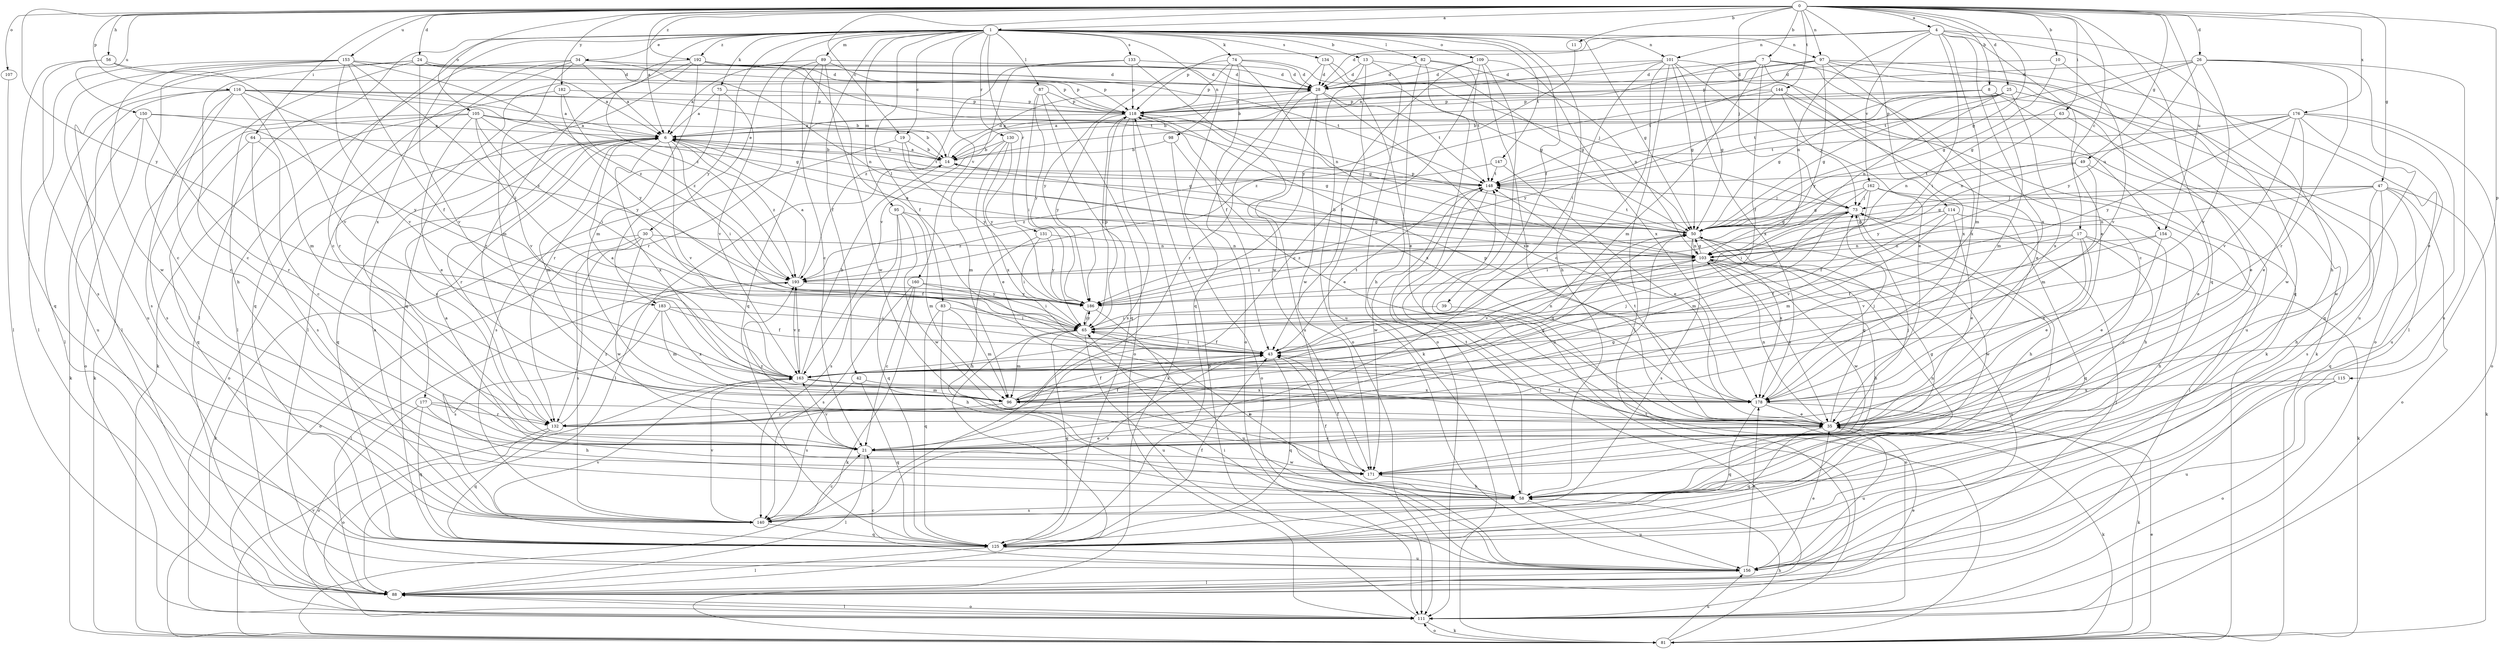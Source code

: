 strict digraph  {
0;
1;
4;
6;
7;
8;
10;
11;
13;
14;
17;
19;
21;
24;
25;
26;
28;
30;
34;
35;
39;
42;
43;
47;
49;
50;
56;
58;
63;
64;
65;
73;
74;
75;
81;
82;
83;
87;
88;
89;
95;
96;
97;
98;
101;
103;
105;
107;
109;
111;
114;
115;
116;
118;
125;
130;
131;
132;
133;
134;
140;
144;
147;
148;
150;
153;
154;
156;
160;
162;
163;
171;
176;
177;
178;
182;
183;
186;
192;
193;
0 -> 1  [label=a];
0 -> 4  [label=a];
0 -> 6  [label=a];
0 -> 7  [label=b];
0 -> 8  [label=b];
0 -> 10  [label=b];
0 -> 11  [label=b];
0 -> 17  [label=c];
0 -> 19  [label=c];
0 -> 24  [label=d];
0 -> 25  [label=d];
0 -> 26  [label=d];
0 -> 47  [label=g];
0 -> 49  [label=g];
0 -> 50  [label=g];
0 -> 56  [label=h];
0 -> 63  [label=i];
0 -> 64  [label=i];
0 -> 73  [label=j];
0 -> 97  [label=n];
0 -> 105  [label=o];
0 -> 107  [label=o];
0 -> 114  [label=p];
0 -> 115  [label=p];
0 -> 116  [label=p];
0 -> 125  [label=q];
0 -> 144  [label=t];
0 -> 150  [label=u];
0 -> 153  [label=u];
0 -> 154  [label=u];
0 -> 176  [label=x];
0 -> 182  [label=y];
0 -> 183  [label=y];
0 -> 192  [label=z];
1 -> 13  [label=b];
1 -> 19  [label=c];
1 -> 21  [label=c];
1 -> 30  [label=e];
1 -> 34  [label=e];
1 -> 39  [label=f];
1 -> 42  [label=f];
1 -> 50  [label=g];
1 -> 58  [label=h];
1 -> 74  [label=k];
1 -> 75  [label=k];
1 -> 82  [label=l];
1 -> 83  [label=l];
1 -> 87  [label=l];
1 -> 88  [label=l];
1 -> 89  [label=m];
1 -> 95  [label=m];
1 -> 97  [label=n];
1 -> 98  [label=n];
1 -> 101  [label=n];
1 -> 109  [label=o];
1 -> 130  [label=r];
1 -> 131  [label=r];
1 -> 133  [label=s];
1 -> 134  [label=s];
1 -> 147  [label=t];
1 -> 160  [label=v];
1 -> 177  [label=x];
1 -> 183  [label=y];
1 -> 192  [label=z];
1 -> 193  [label=z];
4 -> 28  [label=d];
4 -> 35  [label=e];
4 -> 58  [label=h];
4 -> 65  [label=i];
4 -> 96  [label=m];
4 -> 101  [label=n];
4 -> 103  [label=n];
4 -> 118  [label=p];
4 -> 125  [label=q];
4 -> 162  [label=v];
4 -> 178  [label=x];
6 -> 14  [label=b];
6 -> 21  [label=c];
6 -> 50  [label=g];
6 -> 65  [label=i];
6 -> 96  [label=m];
6 -> 111  [label=o];
6 -> 125  [label=q];
6 -> 132  [label=r];
6 -> 148  [label=t];
6 -> 163  [label=v];
6 -> 178  [label=x];
6 -> 193  [label=z];
7 -> 6  [label=a];
7 -> 21  [label=c];
7 -> 28  [label=d];
7 -> 43  [label=f];
7 -> 50  [label=g];
7 -> 81  [label=k];
7 -> 96  [label=m];
7 -> 178  [label=x];
8 -> 14  [label=b];
8 -> 50  [label=g];
8 -> 96  [label=m];
8 -> 118  [label=p];
8 -> 154  [label=u];
8 -> 171  [label=w];
10 -> 28  [label=d];
10 -> 50  [label=g];
10 -> 163  [label=v];
11 -> 186  [label=y];
13 -> 28  [label=d];
13 -> 50  [label=g];
13 -> 81  [label=k];
13 -> 111  [label=o];
13 -> 156  [label=u];
14 -> 6  [label=a];
14 -> 28  [label=d];
14 -> 88  [label=l];
14 -> 148  [label=t];
17 -> 21  [label=c];
17 -> 35  [label=e];
17 -> 43  [label=f];
17 -> 81  [label=k];
17 -> 103  [label=n];
17 -> 163  [label=v];
17 -> 178  [label=x];
19 -> 14  [label=b];
19 -> 50  [label=g];
19 -> 140  [label=s];
19 -> 186  [label=y];
21 -> 35  [label=e];
21 -> 50  [label=g];
21 -> 73  [label=j];
21 -> 88  [label=l];
21 -> 163  [label=v];
21 -> 171  [label=w];
21 -> 193  [label=z];
24 -> 6  [label=a];
24 -> 21  [label=c];
24 -> 28  [label=d];
24 -> 58  [label=h];
24 -> 88  [label=l];
24 -> 148  [label=t];
24 -> 163  [label=v];
25 -> 14  [label=b];
25 -> 50  [label=g];
25 -> 103  [label=n];
25 -> 118  [label=p];
25 -> 125  [label=q];
25 -> 148  [label=t];
25 -> 178  [label=x];
26 -> 28  [label=d];
26 -> 35  [label=e];
26 -> 50  [label=g];
26 -> 132  [label=r];
26 -> 148  [label=t];
26 -> 156  [label=u];
26 -> 163  [label=v];
26 -> 186  [label=y];
28 -> 118  [label=p];
28 -> 132  [label=r];
28 -> 148  [label=t];
28 -> 156  [label=u];
28 -> 171  [label=w];
28 -> 178  [label=x];
30 -> 43  [label=f];
30 -> 81  [label=k];
30 -> 103  [label=n];
30 -> 111  [label=o];
30 -> 140  [label=s];
30 -> 171  [label=w];
34 -> 6  [label=a];
34 -> 28  [label=d];
34 -> 88  [label=l];
34 -> 96  [label=m];
34 -> 103  [label=n];
34 -> 125  [label=q];
34 -> 132  [label=r];
35 -> 21  [label=c];
35 -> 43  [label=f];
35 -> 50  [label=g];
35 -> 81  [label=k];
35 -> 103  [label=n];
35 -> 125  [label=q];
35 -> 148  [label=t];
35 -> 156  [label=u];
39 -> 65  [label=i];
39 -> 111  [label=o];
42 -> 125  [label=q];
42 -> 140  [label=s];
42 -> 178  [label=x];
43 -> 65  [label=i];
43 -> 103  [label=n];
43 -> 125  [label=q];
43 -> 140  [label=s];
43 -> 148  [label=t];
43 -> 163  [label=v];
47 -> 50  [label=g];
47 -> 58  [label=h];
47 -> 73  [label=j];
47 -> 81  [label=k];
47 -> 103  [label=n];
47 -> 111  [label=o];
47 -> 125  [label=q];
47 -> 140  [label=s];
49 -> 35  [label=e];
49 -> 96  [label=m];
49 -> 148  [label=t];
49 -> 186  [label=y];
50 -> 103  [label=n];
50 -> 118  [label=p];
50 -> 140  [label=s];
50 -> 148  [label=t];
50 -> 171  [label=w];
50 -> 178  [label=x];
50 -> 193  [label=z];
56 -> 28  [label=d];
56 -> 125  [label=q];
56 -> 140  [label=s];
56 -> 163  [label=v];
58 -> 6  [label=a];
58 -> 43  [label=f];
58 -> 65  [label=i];
58 -> 103  [label=n];
58 -> 140  [label=s];
58 -> 148  [label=t];
58 -> 156  [label=u];
63 -> 6  [label=a];
63 -> 35  [label=e];
63 -> 103  [label=n];
64 -> 14  [label=b];
64 -> 21  [label=c];
64 -> 125  [label=q];
64 -> 140  [label=s];
65 -> 43  [label=f];
65 -> 88  [label=l];
65 -> 96  [label=m];
65 -> 118  [label=p];
65 -> 125  [label=q];
65 -> 156  [label=u];
65 -> 186  [label=y];
73 -> 50  [label=g];
73 -> 58  [label=h];
73 -> 65  [label=i];
73 -> 96  [label=m];
73 -> 193  [label=z];
74 -> 28  [label=d];
74 -> 43  [label=f];
74 -> 73  [label=j];
74 -> 103  [label=n];
74 -> 118  [label=p];
74 -> 125  [label=q];
74 -> 186  [label=y];
75 -> 6  [label=a];
75 -> 118  [label=p];
75 -> 132  [label=r];
75 -> 163  [label=v];
81 -> 35  [label=e];
81 -> 58  [label=h];
81 -> 111  [label=o];
81 -> 148  [label=t];
81 -> 156  [label=u];
81 -> 163  [label=v];
82 -> 28  [label=d];
82 -> 58  [label=h];
82 -> 103  [label=n];
82 -> 111  [label=o];
82 -> 148  [label=t];
83 -> 58  [label=h];
83 -> 65  [label=i];
83 -> 96  [label=m];
83 -> 125  [label=q];
87 -> 65  [label=i];
87 -> 111  [label=o];
87 -> 118  [label=p];
87 -> 125  [label=q];
87 -> 186  [label=y];
88 -> 35  [label=e];
88 -> 73  [label=j];
88 -> 111  [label=o];
89 -> 6  [label=a];
89 -> 21  [label=c];
89 -> 28  [label=d];
89 -> 118  [label=p];
89 -> 125  [label=q];
89 -> 132  [label=r];
89 -> 171  [label=w];
95 -> 50  [label=g];
95 -> 96  [label=m];
95 -> 125  [label=q];
95 -> 140  [label=s];
95 -> 171  [label=w];
96 -> 43  [label=f];
96 -> 50  [label=g];
96 -> 73  [label=j];
96 -> 132  [label=r];
97 -> 28  [label=d];
97 -> 88  [label=l];
97 -> 111  [label=o];
97 -> 118  [label=p];
97 -> 148  [label=t];
97 -> 156  [label=u];
97 -> 178  [label=x];
97 -> 186  [label=y];
98 -> 14  [label=b];
98 -> 35  [label=e];
98 -> 111  [label=o];
101 -> 14  [label=b];
101 -> 21  [label=c];
101 -> 28  [label=d];
101 -> 35  [label=e];
101 -> 50  [label=g];
101 -> 65  [label=i];
101 -> 81  [label=k];
101 -> 88  [label=l];
101 -> 178  [label=x];
103 -> 6  [label=a];
103 -> 14  [label=b];
103 -> 35  [label=e];
103 -> 50  [label=g];
103 -> 58  [label=h];
103 -> 156  [label=u];
103 -> 163  [label=v];
103 -> 171  [label=w];
103 -> 193  [label=z];
105 -> 6  [label=a];
105 -> 14  [label=b];
105 -> 35  [label=e];
105 -> 65  [label=i];
105 -> 81  [label=k];
105 -> 140  [label=s];
105 -> 163  [label=v];
105 -> 186  [label=y];
107 -> 88  [label=l];
109 -> 21  [label=c];
109 -> 28  [label=d];
109 -> 35  [label=e];
109 -> 43  [label=f];
109 -> 111  [label=o];
109 -> 178  [label=x];
111 -> 81  [label=k];
111 -> 88  [label=l];
111 -> 118  [label=p];
114 -> 35  [label=e];
114 -> 50  [label=g];
114 -> 96  [label=m];
114 -> 125  [label=q];
114 -> 163  [label=v];
115 -> 111  [label=o];
115 -> 156  [label=u];
115 -> 178  [label=x];
116 -> 6  [label=a];
116 -> 14  [label=b];
116 -> 21  [label=c];
116 -> 50  [label=g];
116 -> 88  [label=l];
116 -> 96  [label=m];
116 -> 118  [label=p];
116 -> 140  [label=s];
116 -> 156  [label=u];
116 -> 193  [label=z];
118 -> 6  [label=a];
118 -> 50  [label=g];
118 -> 65  [label=i];
118 -> 81  [label=k];
118 -> 140  [label=s];
118 -> 178  [label=x];
118 -> 186  [label=y];
125 -> 43  [label=f];
125 -> 73  [label=j];
125 -> 88  [label=l];
125 -> 156  [label=u];
125 -> 163  [label=v];
130 -> 14  [label=b];
130 -> 35  [label=e];
130 -> 96  [label=m];
130 -> 178  [label=x];
130 -> 186  [label=y];
131 -> 58  [label=h];
131 -> 65  [label=i];
131 -> 103  [label=n];
131 -> 186  [label=y];
132 -> 43  [label=f];
132 -> 50  [label=g];
132 -> 111  [label=o];
132 -> 125  [label=q];
132 -> 193  [label=z];
133 -> 28  [label=d];
133 -> 118  [label=p];
133 -> 163  [label=v];
133 -> 171  [label=w];
133 -> 193  [label=z];
134 -> 28  [label=d];
134 -> 35  [label=e];
134 -> 50  [label=g];
134 -> 111  [label=o];
140 -> 6  [label=a];
140 -> 21  [label=c];
140 -> 125  [label=q];
140 -> 163  [label=v];
144 -> 35  [label=e];
144 -> 73  [label=j];
144 -> 118  [label=p];
144 -> 156  [label=u];
144 -> 186  [label=y];
144 -> 193  [label=z];
147 -> 35  [label=e];
147 -> 148  [label=t];
147 -> 193  [label=z];
148 -> 73  [label=j];
148 -> 88  [label=l];
148 -> 171  [label=w];
150 -> 6  [label=a];
150 -> 81  [label=k];
150 -> 111  [label=o];
150 -> 132  [label=r];
150 -> 186  [label=y];
153 -> 21  [label=c];
153 -> 28  [label=d];
153 -> 43  [label=f];
153 -> 65  [label=i];
153 -> 88  [label=l];
153 -> 118  [label=p];
153 -> 156  [label=u];
153 -> 163  [label=v];
153 -> 171  [label=w];
153 -> 193  [label=z];
154 -> 35  [label=e];
154 -> 43  [label=f];
154 -> 58  [label=h];
154 -> 103  [label=n];
156 -> 21  [label=c];
156 -> 35  [label=e];
156 -> 65  [label=i];
156 -> 88  [label=l];
156 -> 178  [label=x];
160 -> 21  [label=c];
160 -> 65  [label=i];
160 -> 81  [label=k];
160 -> 140  [label=s];
160 -> 186  [label=y];
162 -> 43  [label=f];
162 -> 50  [label=g];
162 -> 58  [label=h];
162 -> 65  [label=i];
162 -> 73  [label=j];
162 -> 88  [label=l];
163 -> 6  [label=a];
163 -> 14  [label=b];
163 -> 96  [label=m];
163 -> 178  [label=x];
163 -> 193  [label=z];
171 -> 43  [label=f];
171 -> 50  [label=g];
171 -> 58  [label=h];
176 -> 6  [label=a];
176 -> 35  [label=e];
176 -> 103  [label=n];
176 -> 111  [label=o];
176 -> 148  [label=t];
176 -> 156  [label=u];
176 -> 163  [label=v];
176 -> 171  [label=w];
176 -> 186  [label=y];
177 -> 35  [label=e];
177 -> 58  [label=h];
177 -> 111  [label=o];
177 -> 125  [label=q];
177 -> 132  [label=r];
178 -> 35  [label=e];
178 -> 73  [label=j];
178 -> 81  [label=k];
178 -> 118  [label=p];
178 -> 125  [label=q];
182 -> 81  [label=k];
182 -> 118  [label=p];
182 -> 186  [label=y];
182 -> 193  [label=z];
183 -> 43  [label=f];
183 -> 65  [label=i];
183 -> 96  [label=m];
183 -> 140  [label=s];
183 -> 178  [label=x];
186 -> 65  [label=i];
186 -> 156  [label=u];
192 -> 28  [label=d];
192 -> 43  [label=f];
192 -> 88  [label=l];
192 -> 96  [label=m];
192 -> 118  [label=p];
192 -> 125  [label=q];
192 -> 132  [label=r];
192 -> 148  [label=t];
193 -> 6  [label=a];
193 -> 88  [label=l];
193 -> 163  [label=v];
193 -> 186  [label=y];
}
